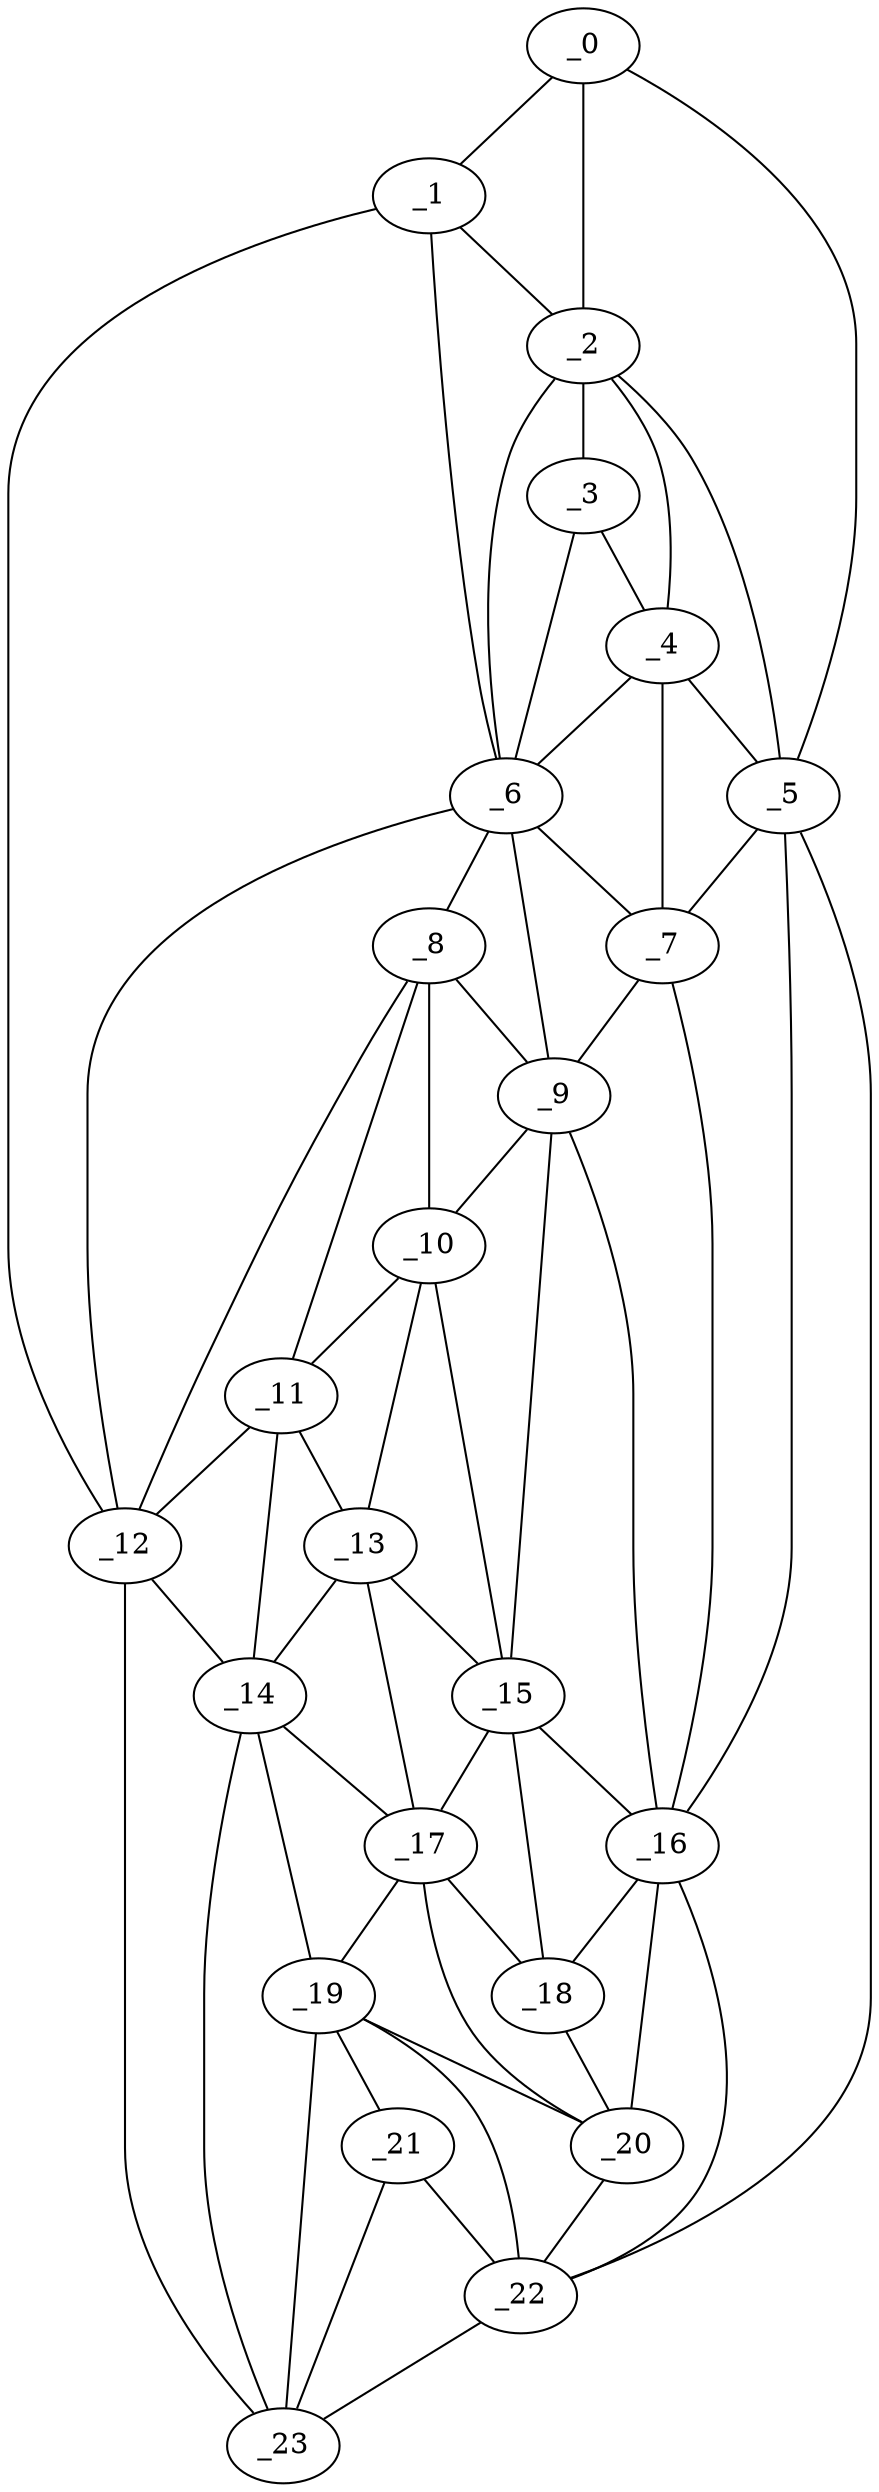 graph "obj84__120.gxl" {
	_0	 [x=5,
		y=96];
	_1	 [x=7,
		y=74];
	_0 -- _1	 [valence=1];
	_2	 [x=29,
		y=70];
	_0 -- _2	 [valence=2];
	_5	 [x=49,
		y=104];
	_0 -- _5	 [valence=1];
	_1 -- _2	 [valence=2];
	_6	 [x=54,
		y=54];
	_1 -- _6	 [valence=1];
	_12	 [x=83,
		y=22];
	_1 -- _12	 [valence=1];
	_3	 [x=38,
		y=66];
	_2 -- _3	 [valence=2];
	_4	 [x=47,
		y=67];
	_2 -- _4	 [valence=2];
	_2 -- _5	 [valence=2];
	_2 -- _6	 [valence=2];
	_3 -- _4	 [valence=2];
	_3 -- _6	 [valence=1];
	_4 -- _5	 [valence=2];
	_4 -- _6	 [valence=1];
	_7	 [x=58,
		y=59];
	_4 -- _7	 [valence=2];
	_5 -- _7	 [valence=2];
	_16	 [x=95,
		y=69];
	_5 -- _16	 [valence=2];
	_22	 [x=123,
		y=50];
	_5 -- _22	 [valence=1];
	_6 -- _7	 [valence=2];
	_8	 [x=71,
		y=43];
	_6 -- _8	 [valence=2];
	_9	 [x=73,
		y=48];
	_6 -- _9	 [valence=2];
	_6 -- _12	 [valence=1];
	_7 -- _9	 [valence=1];
	_7 -- _16	 [valence=2];
	_8 -- _9	 [valence=1];
	_10	 [x=76,
		y=44];
	_8 -- _10	 [valence=2];
	_11	 [x=82,
		y=35];
	_8 -- _11	 [valence=2];
	_8 -- _12	 [valence=2];
	_9 -- _10	 [valence=1];
	_15	 [x=95,
		y=54];
	_9 -- _15	 [valence=2];
	_9 -- _16	 [valence=1];
	_10 -- _11	 [valence=2];
	_13	 [x=88,
		y=38];
	_10 -- _13	 [valence=2];
	_10 -- _15	 [valence=2];
	_11 -- _12	 [valence=1];
	_11 -- _13	 [valence=2];
	_14	 [x=95,
		y=33];
	_11 -- _14	 [valence=2];
	_12 -- _14	 [valence=2];
	_23	 [x=124,
		y=30];
	_12 -- _23	 [valence=1];
	_13 -- _14	 [valence=2];
	_13 -- _15	 [valence=1];
	_17	 [x=103,
		y=49];
	_13 -- _17	 [valence=2];
	_14 -- _17	 [valence=1];
	_19	 [x=111,
		y=43];
	_14 -- _19	 [valence=2];
	_14 -- _23	 [valence=1];
	_15 -- _16	 [valence=1];
	_15 -- _17	 [valence=2];
	_18	 [x=104,
		y=62];
	_15 -- _18	 [valence=2];
	_16 -- _18	 [valence=2];
	_20	 [x=113,
		y=56];
	_16 -- _20	 [valence=2];
	_16 -- _22	 [valence=1];
	_17 -- _18	 [valence=1];
	_17 -- _19	 [valence=2];
	_17 -- _20	 [valence=2];
	_18 -- _20	 [valence=1];
	_19 -- _20	 [valence=1];
	_21	 [x=121,
		y=41];
	_19 -- _21	 [valence=2];
	_19 -- _22	 [valence=2];
	_19 -- _23	 [valence=1];
	_20 -- _22	 [valence=1];
	_21 -- _22	 [valence=1];
	_21 -- _23	 [valence=2];
	_22 -- _23	 [valence=1];
}
